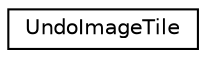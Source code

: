 digraph G
{
  edge [fontname="Helvetica",fontsize="10",labelfontname="Helvetica",labelfontsize="10"];
  node [fontname="Helvetica",fontsize="10",shape=record];
  rankdir=LR;
  Node1 [label="UndoImageTile",height=0.2,width=0.4,color="black", fillcolor="white", style="filled",URL="$d0/d5a/structUndoImageTile.html"];
}

